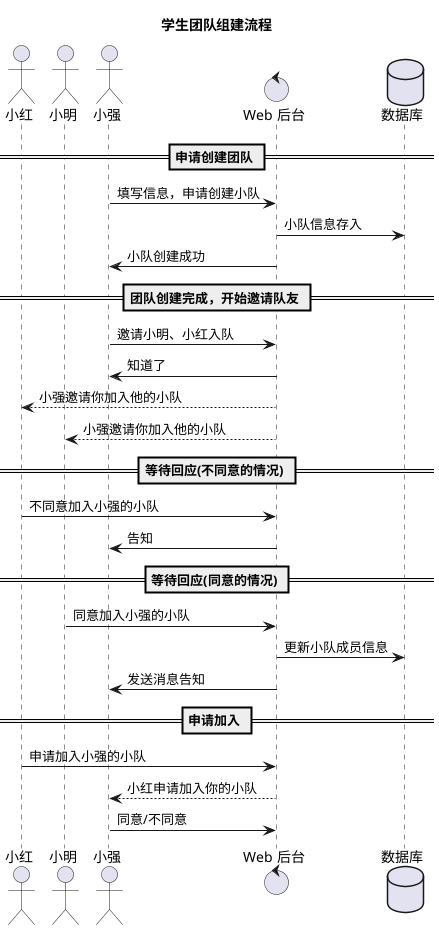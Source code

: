 @startuml
title 学生团队组建流程
actor "小红" as U0
actor "小明" as U1
actor "小强" as UC
control "Web 后台" as B
database "数据库" as DB

== 申请创建团队 ==

UC -> B: 填写信息，申请创建小队
B -> DB: 小队信息存入
B -> UC: 小队创建成功

== 团队创建完成，开始邀请队友 ==

UC -> B: 邀请小明、小红入队
B -> UC: 知道了
B --> U0: 小强邀请你加入他的小队
B --> U1: 小强邀请你加入他的小队

== 等待回应(不同意的情况) ==
U0 -> B: 不同意加入小强的小队
B -> UC: 告知

== 等待回应(同意的情况) ==

U1 -> B: 同意加入小强的小队
B -> DB: 更新小队成员信息
B -> UC: 发送消息告知

== 申请加入 ==

U0 -> B: 申请加入小强的小队
B --> UC: 小红申请加入你的小队
UC -> B: 同意/不同意

@enduml
